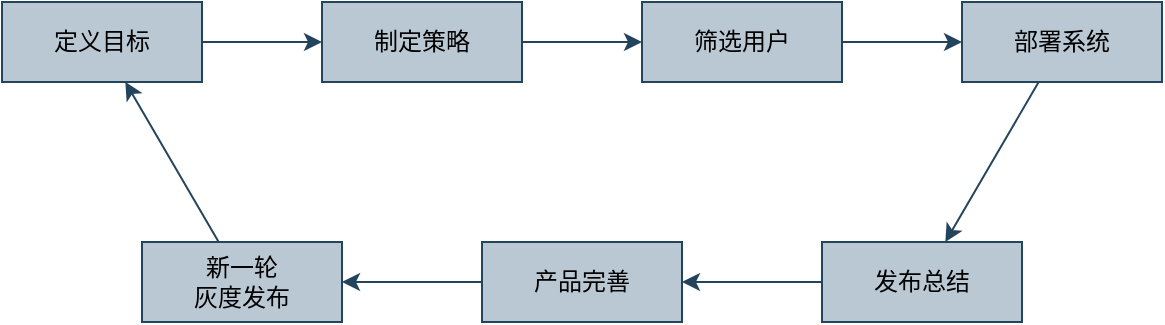 <mxfile version="10.8.0" type="device"><diagram id="kbK6ibWODZh1fKvFo4Yi" name="Page-1"><mxGraphModel dx="1398" dy="724" grid="1" gridSize="10" guides="1" tooltips="1" connect="1" arrows="1" fold="1" page="1" pageScale="1" pageWidth="827" pageHeight="1169" math="0" shadow="0"><root><mxCell id="0"/><mxCell id="1" parent="0"/><mxCell id="-NSXparNGrcSlX2MoMlw-3" value="" style="edgeStyle=orthogonalEdgeStyle;rounded=0;orthogonalLoop=1;jettySize=auto;html=1;fillColor=#bac8d3;strokeColor=#23445d;" edge="1" parent="1" source="-NSXparNGrcSlX2MoMlw-1" target="-NSXparNGrcSlX2MoMlw-2"><mxGeometry relative="1" as="geometry"/></mxCell><mxCell id="-NSXparNGrcSlX2MoMlw-1" value="定义目标" style="rounded=0;whiteSpace=wrap;html=1;fillColor=#bac8d3;strokeColor=#23445d;" vertex="1" parent="1"><mxGeometry x="100" y="160" width="100" height="40" as="geometry"/></mxCell><mxCell id="-NSXparNGrcSlX2MoMlw-5" value="" style="edgeStyle=orthogonalEdgeStyle;rounded=0;orthogonalLoop=1;jettySize=auto;html=1;fillColor=#bac8d3;strokeColor=#23445d;" edge="1" parent="1" source="-NSXparNGrcSlX2MoMlw-2" target="-NSXparNGrcSlX2MoMlw-4"><mxGeometry relative="1" as="geometry"/></mxCell><mxCell id="-NSXparNGrcSlX2MoMlw-2" value="制定策略" style="rounded=0;whiteSpace=wrap;html=1;fillColor=#bac8d3;strokeColor=#23445d;" vertex="1" parent="1"><mxGeometry x="260" y="160" width="100" height="40" as="geometry"/></mxCell><mxCell id="-NSXparNGrcSlX2MoMlw-7" value="" style="edgeStyle=orthogonalEdgeStyle;rounded=0;orthogonalLoop=1;jettySize=auto;html=1;fillColor=#bac8d3;strokeColor=#23445d;" edge="1" parent="1" source="-NSXparNGrcSlX2MoMlw-4" target="-NSXparNGrcSlX2MoMlw-6"><mxGeometry relative="1" as="geometry"/></mxCell><mxCell id="-NSXparNGrcSlX2MoMlw-4" value="筛选用户" style="rounded=0;whiteSpace=wrap;html=1;fillColor=#bac8d3;strokeColor=#23445d;" vertex="1" parent="1"><mxGeometry x="420" y="160" width="100" height="40" as="geometry"/></mxCell><mxCell id="-NSXparNGrcSlX2MoMlw-9" value="" style="rounded=0;orthogonalLoop=1;jettySize=auto;html=1;fillColor=#bac8d3;strokeColor=#23445d;" edge="1" parent="1" source="-NSXparNGrcSlX2MoMlw-6" target="-NSXparNGrcSlX2MoMlw-8"><mxGeometry relative="1" as="geometry"/></mxCell><mxCell id="-NSXparNGrcSlX2MoMlw-6" value="部署系统" style="rounded=0;whiteSpace=wrap;html=1;fillColor=#bac8d3;strokeColor=#23445d;" vertex="1" parent="1"><mxGeometry x="580" y="160" width="100" height="40" as="geometry"/></mxCell><mxCell id="-NSXparNGrcSlX2MoMlw-11" value="" style="edgeStyle=none;rounded=0;orthogonalLoop=1;jettySize=auto;html=1;fillColor=#bac8d3;strokeColor=#23445d;" edge="1" parent="1" source="-NSXparNGrcSlX2MoMlw-8" target="-NSXparNGrcSlX2MoMlw-10"><mxGeometry relative="1" as="geometry"/></mxCell><mxCell id="-NSXparNGrcSlX2MoMlw-8" value="发布总结" style="rounded=0;whiteSpace=wrap;html=1;fillColor=#bac8d3;strokeColor=#23445d;" vertex="1" parent="1"><mxGeometry x="510" y="280" width="100" height="40" as="geometry"/></mxCell><mxCell id="-NSXparNGrcSlX2MoMlw-13" value="" style="edgeStyle=none;rounded=0;orthogonalLoop=1;jettySize=auto;html=1;fillColor=#bac8d3;strokeColor=#23445d;" edge="1" parent="1" source="-NSXparNGrcSlX2MoMlw-10" target="-NSXparNGrcSlX2MoMlw-12"><mxGeometry relative="1" as="geometry"/></mxCell><mxCell id="-NSXparNGrcSlX2MoMlw-10" value="产品完善" style="rounded=0;whiteSpace=wrap;html=1;fillColor=#bac8d3;strokeColor=#23445d;" vertex="1" parent="1"><mxGeometry x="340" y="280" width="100" height="40" as="geometry"/></mxCell><mxCell id="-NSXparNGrcSlX2MoMlw-14" style="edgeStyle=none;rounded=0;orthogonalLoop=1;jettySize=auto;html=1;fillColor=#bac8d3;strokeColor=#23445d;" edge="1" parent="1" source="-NSXparNGrcSlX2MoMlw-12" target="-NSXparNGrcSlX2MoMlw-1"><mxGeometry relative="1" as="geometry"/></mxCell><mxCell id="-NSXparNGrcSlX2MoMlw-12" value="新一轮&lt;br&gt;灰度发布&lt;br&gt;" style="rounded=0;whiteSpace=wrap;html=1;fillColor=#bac8d3;strokeColor=#23445d;" vertex="1" parent="1"><mxGeometry x="170" y="280" width="100" height="40" as="geometry"/></mxCell></root></mxGraphModel></diagram></mxfile>